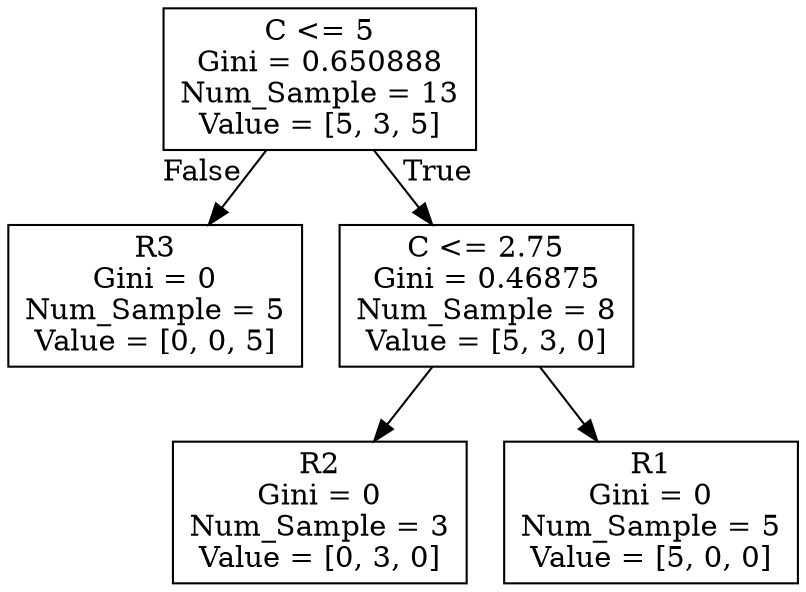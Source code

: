 digraph Tree {
node [shape=box] ;
0 [label="C <= 5\nGini = 0.650888\nNum_Sample = 13\nValue = [5, 3, 5]"] ;
0 -> 1 [labeldistance=2.5, labelangle=45, headlabel="False"] ;
0 -> 2 [labeldistance=2.5, labelangle=-45, headlabel="True"] ;
1 [label="R3\nGini = 0\nNum_Sample = 5\nValue = [0, 0, 5]"] ;
2 [label="C <= 2.75\nGini = 0.46875\nNum_Sample = 8\nValue = [5, 3, 0]"] ;
2 -> 3
2 -> 4
3 [label="R2\nGini = 0\nNum_Sample = 3\nValue = [0, 3, 0]"] ;
4 [label="R1\nGini = 0\nNum_Sample = 5\nValue = [5, 0, 0]"] ;
}
